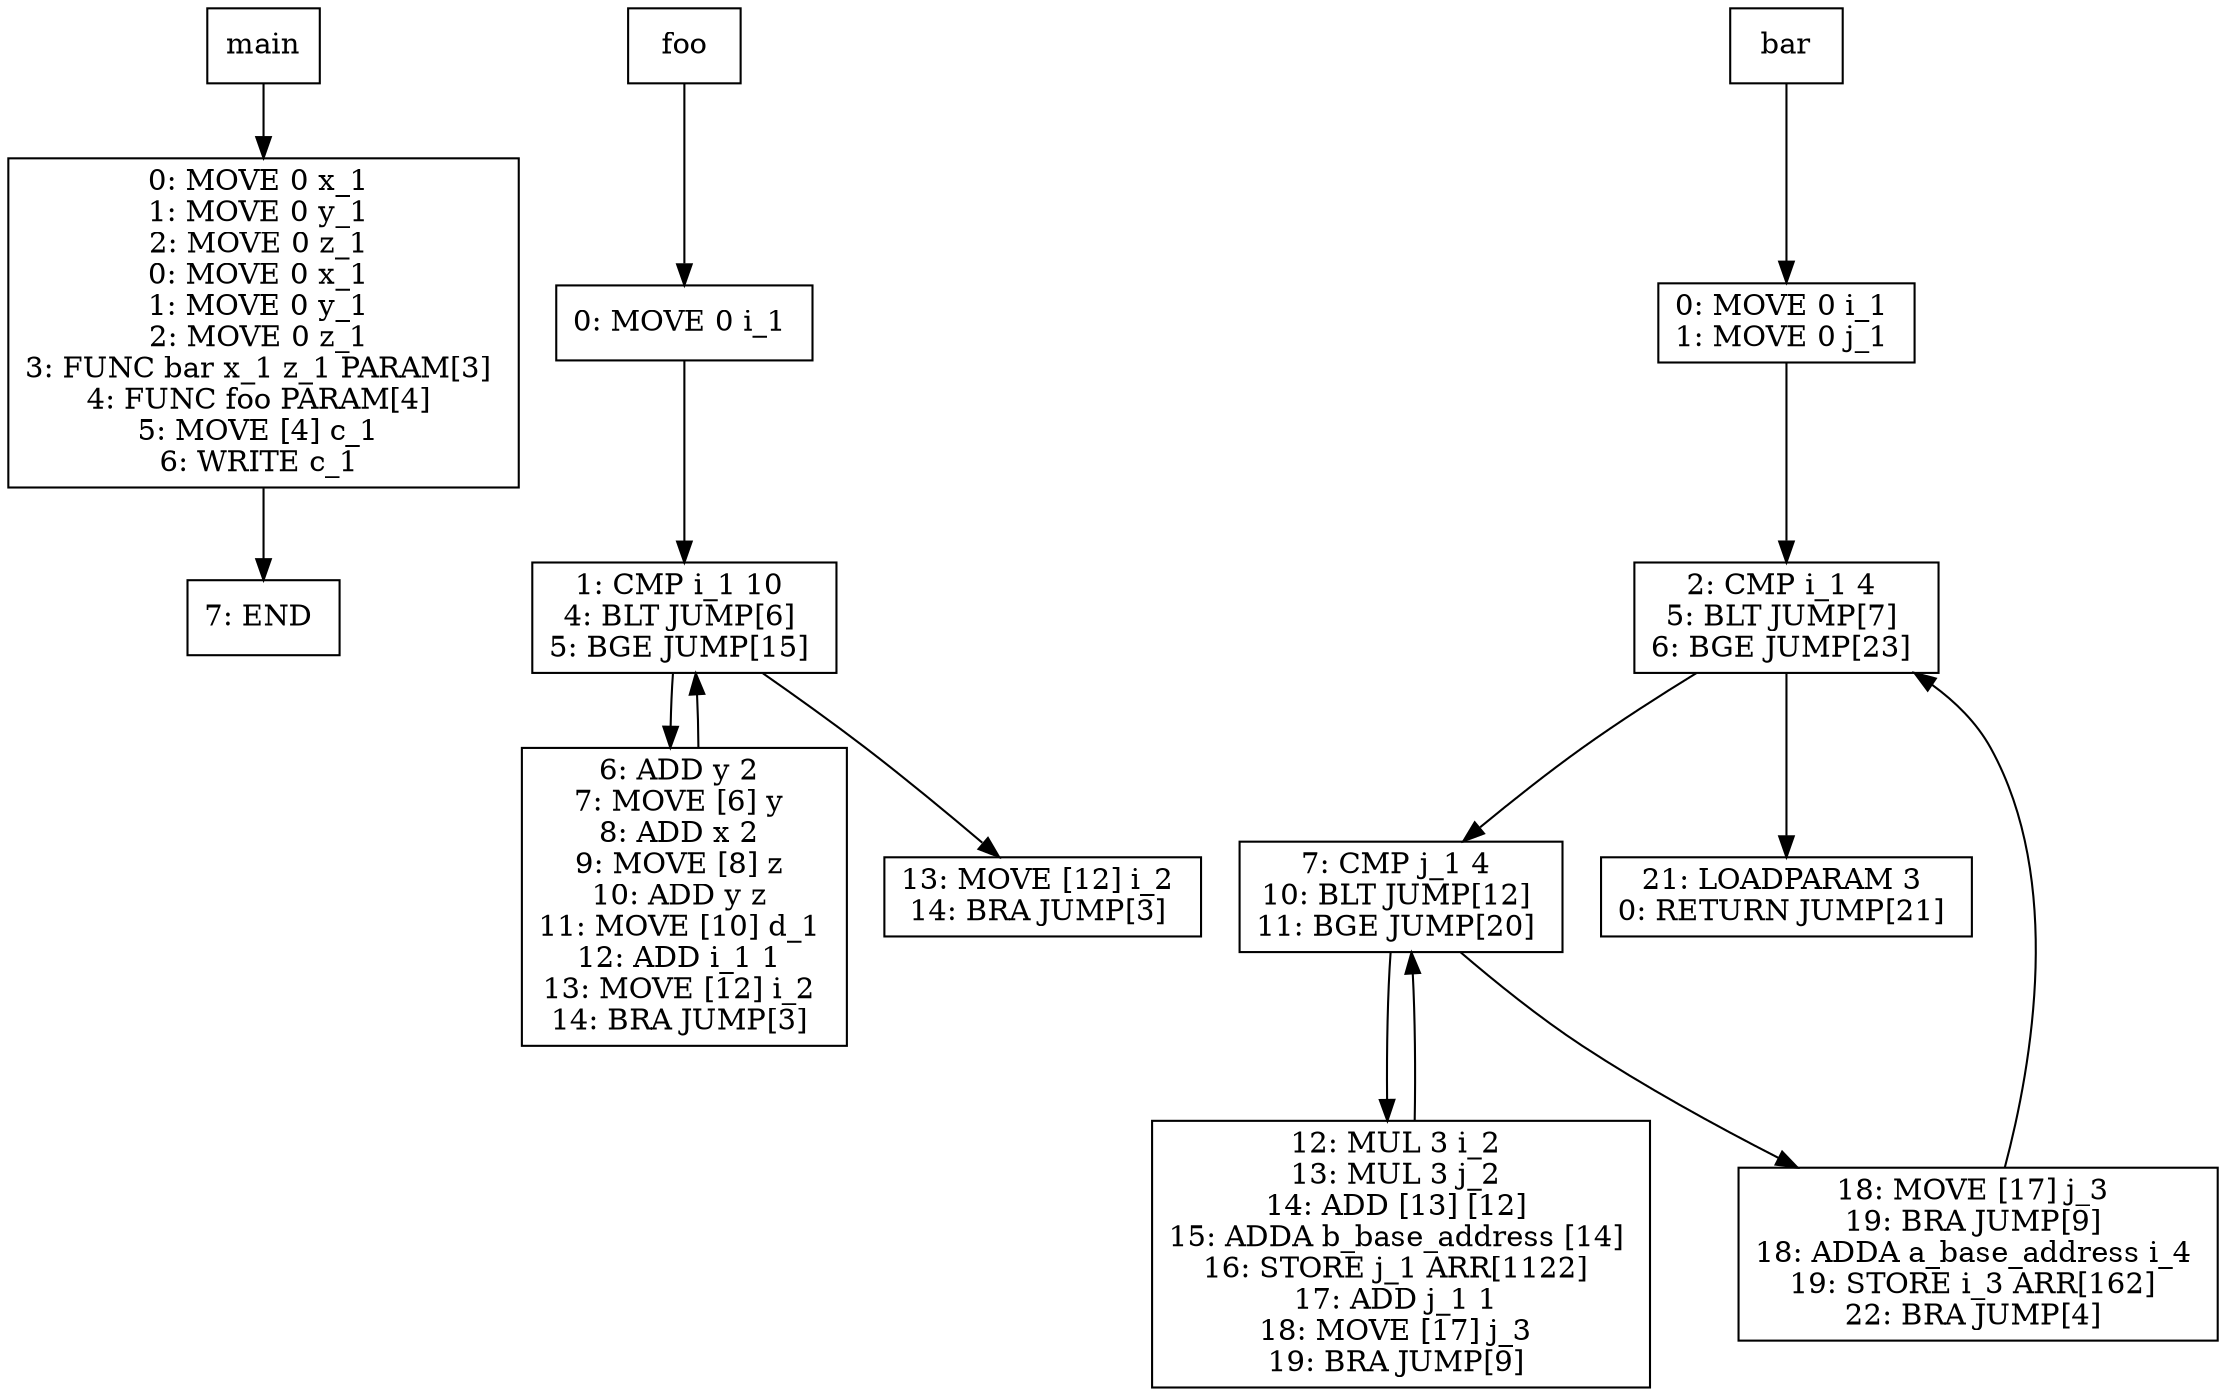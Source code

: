 digraph test002 {
node [shape=box]
1[label="main"]
1 -> 28
28[label="0: MOVE 0 x_1 
1: MOVE 0 y_1 
2: MOVE 0 z_1 
0: MOVE 0 x_1 
1: MOVE 0 y_1 
2: MOVE 0 z_1 
3: FUNC bar x_1 z_1 PARAM[3] 
4: FUNC foo PARAM[4] 
5: MOVE [4] c_1 
6: WRITE c_1 
"]
28 -> 34
34[label="7: END 
"]
6[label="foo"]
6 -> 8
8[label="0: MOVE 0 i_1 
"]
8 -> 9
9[label="1: CMP i_1 10 
4: BLT JUMP[6] 
5: BGE JUMP[15] 
"]
9 -> 11
11[label="6: ADD y 2 
7: MOVE [6] y 
8: ADD x 2 
9: MOVE [8] z 
10: ADD y z 
11: MOVE [10] d_1 
12: ADD i_1 1 
13: MOVE [12] i_2 
14: BRA JUMP[3] 
"]
11 -> 9
9 -> 10
10[label="13: MOVE [12] i_2 
14: BRA JUMP[3] 
"]
16[label="bar"]
16 -> 18
18[label="0: MOVE 0 i_1 
1: MOVE 0 j_1 
"]
18 -> 20
20[label="2: CMP i_1 4 
5: BLT JUMP[7] 
6: BGE JUMP[23] 
"]
20 -> 22
22[label="7: CMP j_1 4 
10: BLT JUMP[12] 
11: BGE JUMP[20] 
"]
22 -> 24
24[label="12: MUL 3 i_2 
13: MUL 3 j_2 
14: ADD [13] [12] 
15: ADDA b_base_address [14] 
16: STORE j_1 ARR[1122] 
17: ADD j_1 1 
18: MOVE [17] j_3 
19: BRA JUMP[9] 
"]
24 -> 22
22 -> 23
23[label="18: MOVE [17] j_3 
19: BRA JUMP[9] 
18: ADDA a_base_address i_4 
19: STORE i_3 ARR[162] 
22: BRA JUMP[4] 
"]
23 -> 20
20 -> 21
21[label="21: LOADPARAM 3 
0: RETURN JUMP[21] 
"]
}

